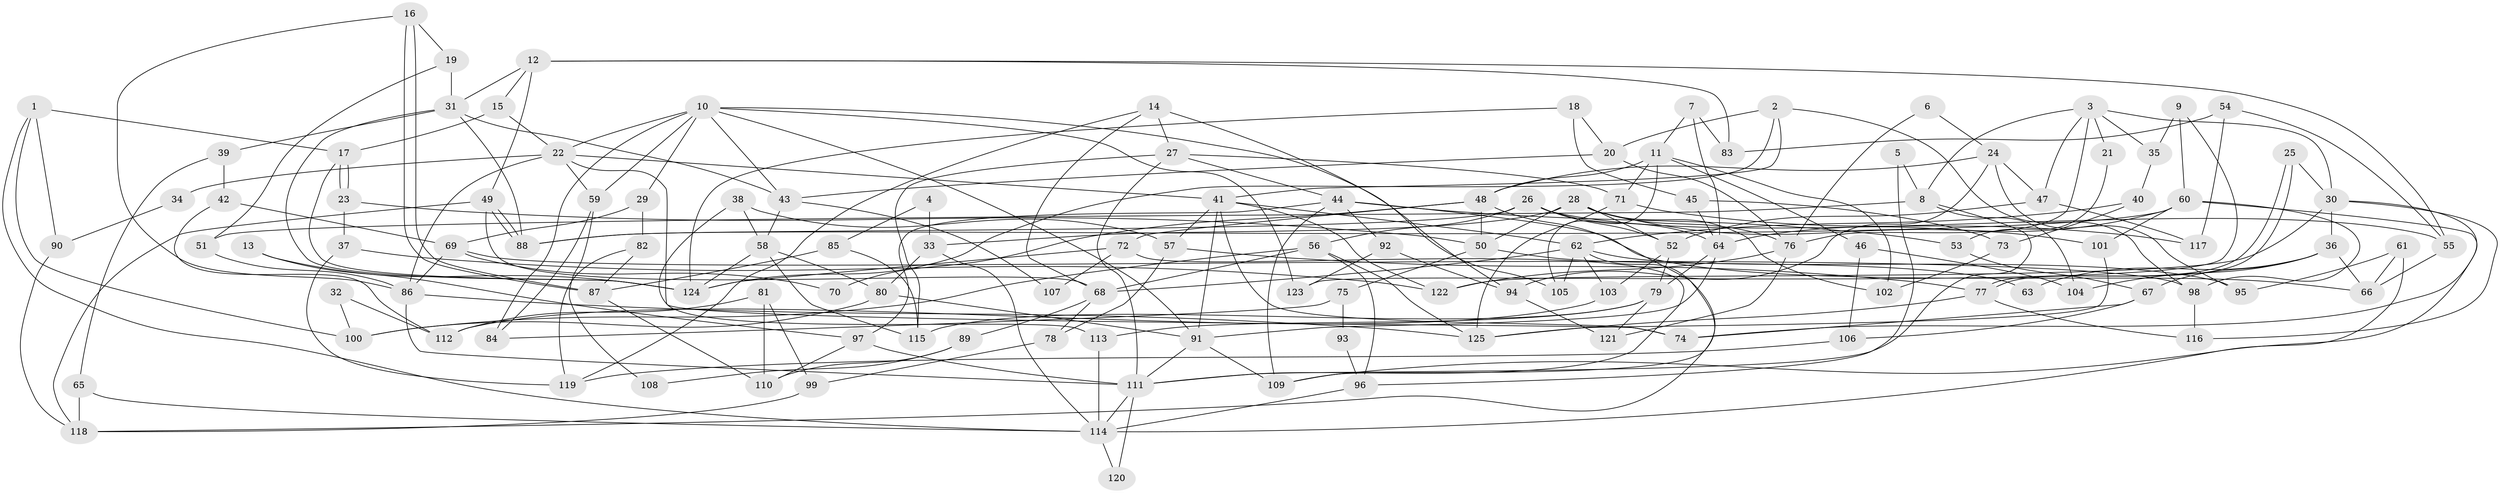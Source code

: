 // Generated by graph-tools (version 1.1) at 2025/15/03/09/25 04:15:09]
// undirected, 125 vertices, 250 edges
graph export_dot {
graph [start="1"]
  node [color=gray90,style=filled];
  1;
  2;
  3;
  4;
  5;
  6;
  7;
  8;
  9;
  10;
  11;
  12;
  13;
  14;
  15;
  16;
  17;
  18;
  19;
  20;
  21;
  22;
  23;
  24;
  25;
  26;
  27;
  28;
  29;
  30;
  31;
  32;
  33;
  34;
  35;
  36;
  37;
  38;
  39;
  40;
  41;
  42;
  43;
  44;
  45;
  46;
  47;
  48;
  49;
  50;
  51;
  52;
  53;
  54;
  55;
  56;
  57;
  58;
  59;
  60;
  61;
  62;
  63;
  64;
  65;
  66;
  67;
  68;
  69;
  70;
  71;
  72;
  73;
  74;
  75;
  76;
  77;
  78;
  79;
  80;
  81;
  82;
  83;
  84;
  85;
  86;
  87;
  88;
  89;
  90;
  91;
  92;
  93;
  94;
  95;
  96;
  97;
  98;
  99;
  100;
  101;
  102;
  103;
  104;
  105;
  106;
  107;
  108;
  109;
  110;
  111;
  112;
  113;
  114;
  115;
  116;
  117;
  118;
  119;
  120;
  121;
  122;
  123;
  124;
  125;
  1 -- 17;
  1 -- 114;
  1 -- 90;
  1 -- 100;
  2 -- 124;
  2 -- 98;
  2 -- 20;
  2 -- 41;
  3 -- 76;
  3 -- 35;
  3 -- 8;
  3 -- 21;
  3 -- 30;
  3 -- 47;
  4 -- 85;
  4 -- 33;
  5 -- 96;
  5 -- 8;
  6 -- 76;
  6 -- 24;
  7 -- 11;
  7 -- 64;
  7 -- 83;
  8 -- 111;
  8 -- 51;
  8 -- 104;
  9 -- 60;
  9 -- 123;
  9 -- 35;
  10 -- 91;
  10 -- 22;
  10 -- 29;
  10 -- 43;
  10 -- 59;
  10 -- 84;
  10 -- 105;
  10 -- 123;
  11 -- 48;
  11 -- 105;
  11 -- 46;
  11 -- 71;
  11 -- 102;
  12 -- 83;
  12 -- 31;
  12 -- 15;
  12 -- 49;
  12 -- 55;
  13 -- 97;
  13 -- 124;
  14 -- 68;
  14 -- 94;
  14 -- 27;
  14 -- 119;
  15 -- 22;
  15 -- 17;
  16 -- 86;
  16 -- 87;
  16 -- 87;
  16 -- 19;
  17 -- 23;
  17 -- 23;
  17 -- 124;
  18 -- 124;
  18 -- 20;
  18 -- 45;
  19 -- 51;
  19 -- 31;
  20 -- 43;
  20 -- 76;
  21 -- 53;
  22 -- 41;
  22 -- 74;
  22 -- 34;
  22 -- 59;
  22 -- 86;
  23 -- 50;
  23 -- 37;
  24 -- 48;
  24 -- 95;
  24 -- 47;
  24 -- 94;
  25 -- 30;
  25 -- 77;
  25 -- 77;
  26 -- 52;
  26 -- 88;
  26 -- 55;
  26 -- 56;
  26 -- 64;
  27 -- 71;
  27 -- 44;
  27 -- 111;
  27 -- 115;
  28 -- 101;
  28 -- 52;
  28 -- 33;
  28 -- 50;
  28 -- 76;
  28 -- 102;
  29 -- 69;
  29 -- 82;
  30 -- 122;
  30 -- 36;
  30 -- 74;
  30 -- 116;
  31 -- 43;
  31 -- 39;
  31 -- 88;
  31 -- 124;
  32 -- 112;
  32 -- 100;
  33 -- 80;
  33 -- 114;
  34 -- 90;
  35 -- 40;
  36 -- 67;
  36 -- 63;
  36 -- 66;
  36 -- 104;
  37 -- 122;
  37 -- 119;
  38 -- 113;
  38 -- 58;
  38 -- 57;
  39 -- 65;
  39 -- 42;
  40 -- 73;
  40 -- 62;
  41 -- 91;
  41 -- 57;
  41 -- 62;
  41 -- 74;
  41 -- 122;
  42 -- 112;
  42 -- 69;
  43 -- 58;
  43 -- 107;
  44 -- 66;
  44 -- 53;
  44 -- 92;
  44 -- 97;
  44 -- 109;
  45 -- 64;
  45 -- 73;
  46 -- 104;
  46 -- 106;
  47 -- 52;
  47 -- 117;
  48 -- 109;
  48 -- 72;
  48 -- 50;
  48 -- 70;
  49 -- 88;
  49 -- 88;
  49 -- 68;
  49 -- 118;
  50 -- 63;
  50 -- 75;
  51 -- 86;
  52 -- 79;
  52 -- 103;
  53 -- 67;
  54 -- 117;
  54 -- 55;
  54 -- 83;
  55 -- 66;
  56 -- 125;
  56 -- 68;
  56 -- 96;
  56 -- 100;
  57 -- 77;
  57 -- 78;
  58 -- 80;
  58 -- 124;
  58 -- 115;
  59 -- 84;
  59 -- 108;
  60 -- 109;
  60 -- 88;
  60 -- 64;
  60 -- 98;
  60 -- 101;
  61 -- 66;
  61 -- 114;
  61 -- 95;
  62 -- 68;
  62 -- 95;
  62 -- 103;
  62 -- 105;
  62 -- 118;
  64 -- 79;
  64 -- 91;
  65 -- 118;
  65 -- 114;
  67 -- 74;
  67 -- 106;
  68 -- 78;
  68 -- 89;
  69 -- 98;
  69 -- 70;
  69 -- 86;
  71 -- 125;
  71 -- 117;
  72 -- 124;
  72 -- 111;
  72 -- 107;
  73 -- 102;
  75 -- 84;
  75 -- 93;
  76 -- 121;
  76 -- 122;
  77 -- 116;
  77 -- 125;
  78 -- 99;
  79 -- 115;
  79 -- 113;
  79 -- 121;
  80 -- 91;
  80 -- 100;
  81 -- 110;
  81 -- 99;
  81 -- 112;
  82 -- 119;
  82 -- 87;
  85 -- 87;
  85 -- 115;
  86 -- 111;
  86 -- 125;
  87 -- 110;
  89 -- 110;
  89 -- 108;
  90 -- 118;
  91 -- 111;
  91 -- 109;
  92 -- 94;
  92 -- 123;
  93 -- 96;
  94 -- 121;
  96 -- 114;
  97 -- 111;
  97 -- 110;
  98 -- 116;
  99 -- 118;
  101 -- 125;
  103 -- 112;
  106 -- 119;
  111 -- 114;
  111 -- 120;
  113 -- 114;
  114 -- 120;
}
